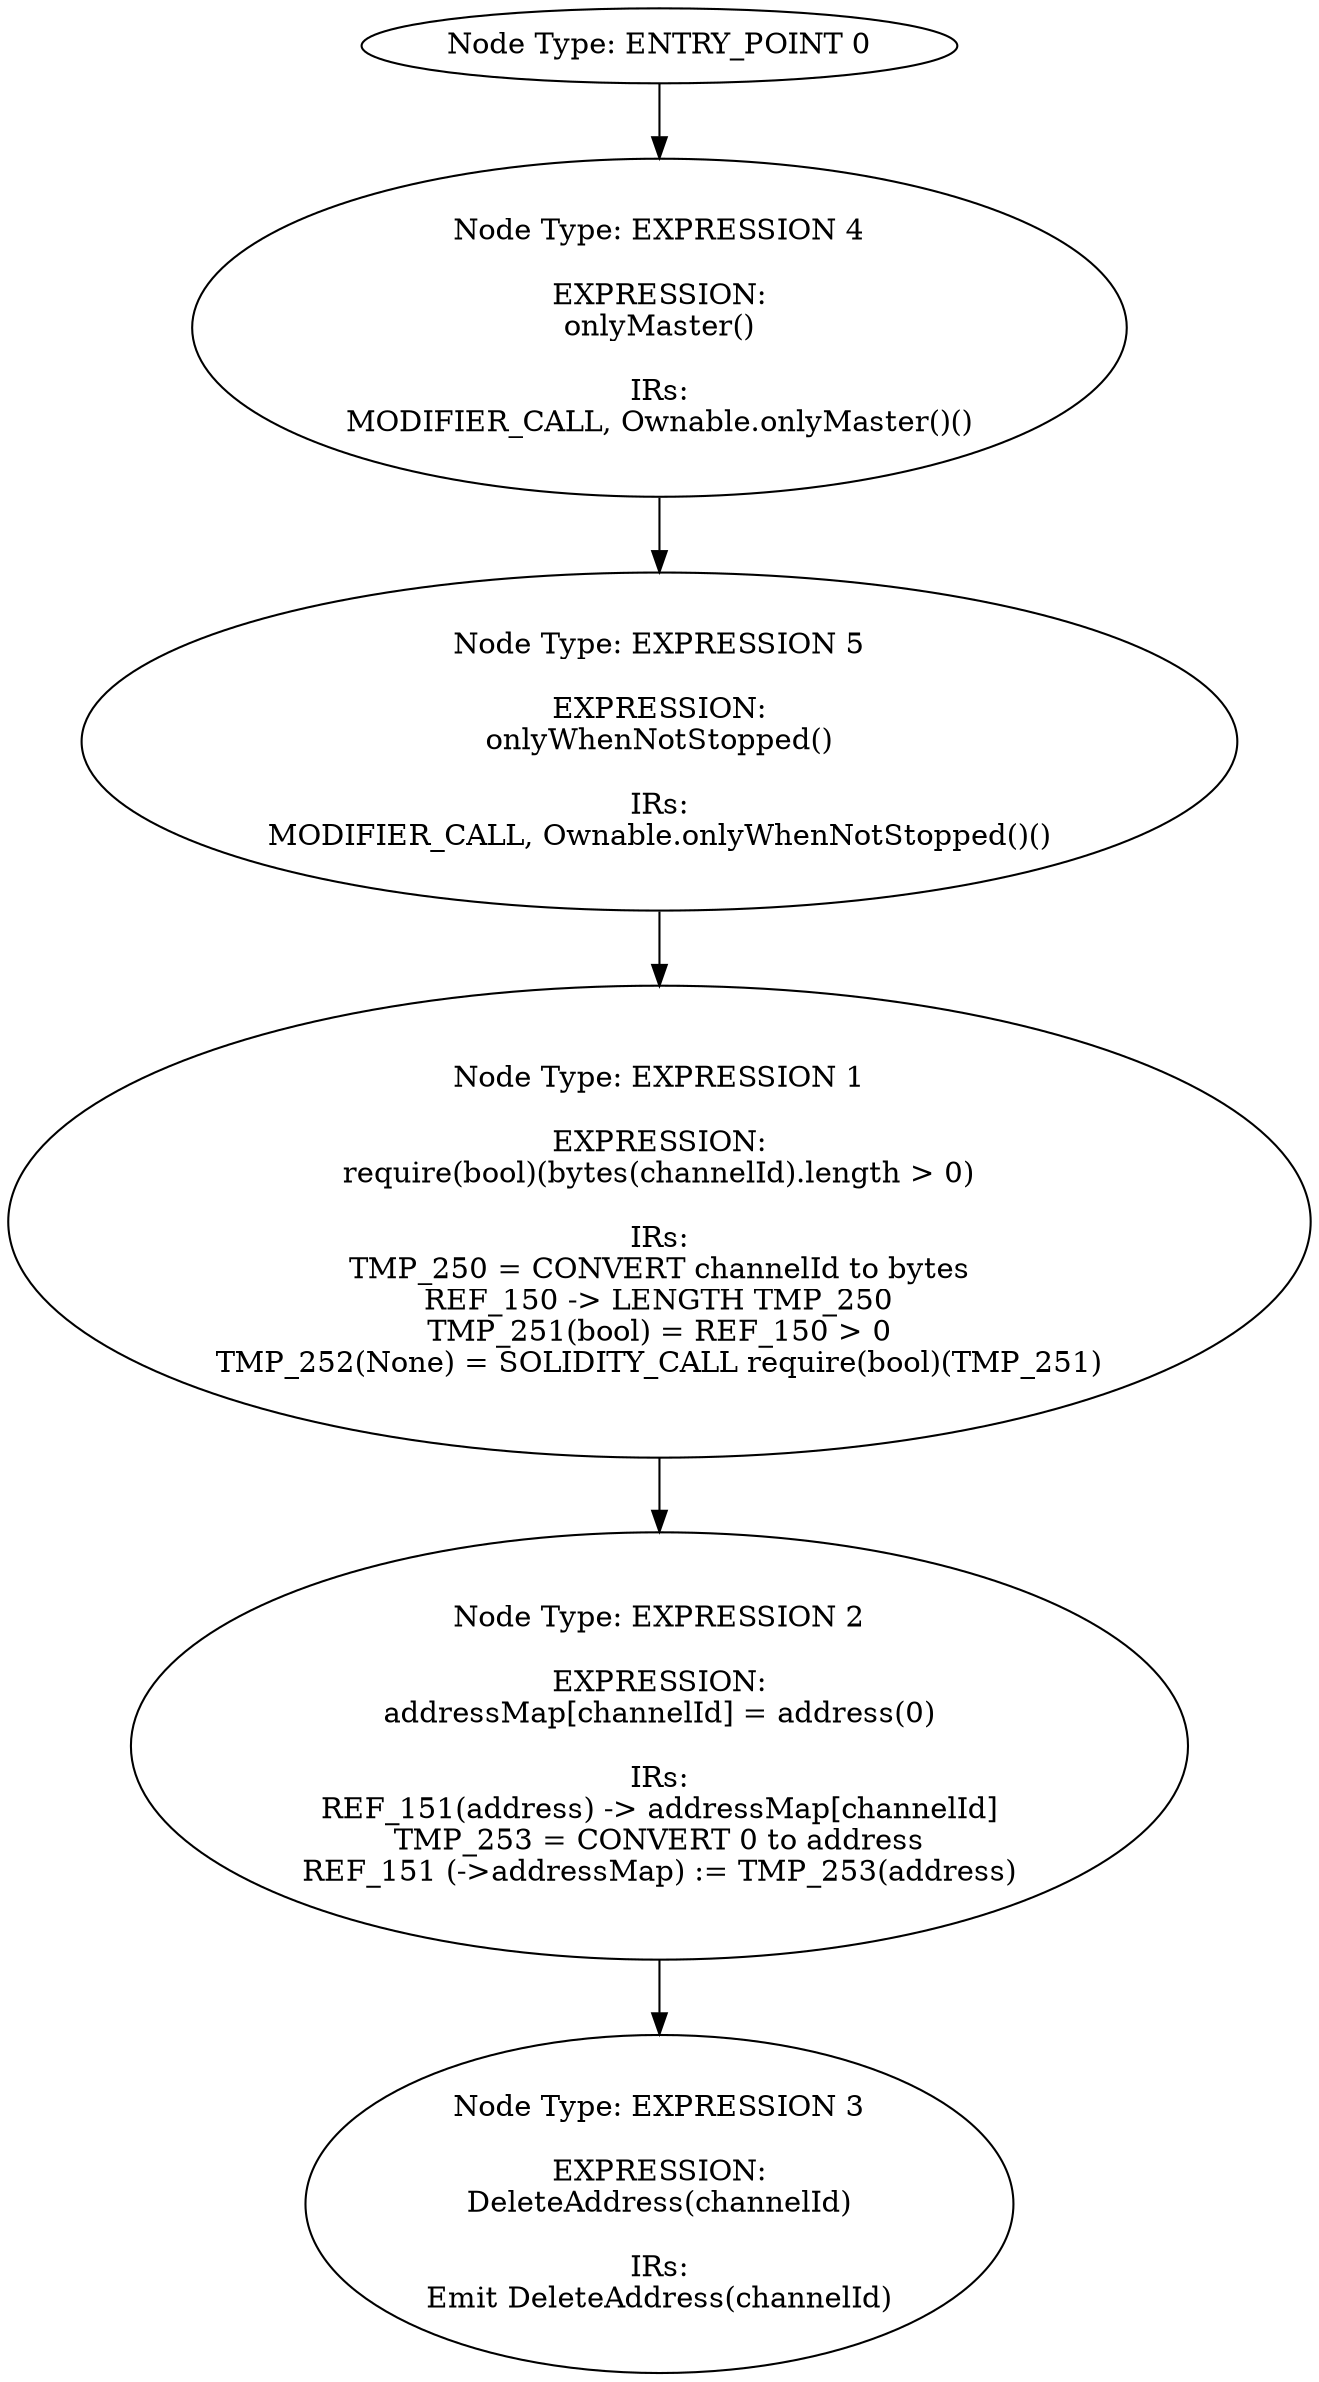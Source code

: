 digraph{
0[label="Node Type: ENTRY_POINT 0
"];
0->4;
1[label="Node Type: EXPRESSION 1

EXPRESSION:
require(bool)(bytes(channelId).length > 0)

IRs:
TMP_250 = CONVERT channelId to bytes
REF_150 -> LENGTH TMP_250
TMP_251(bool) = REF_150 > 0
TMP_252(None) = SOLIDITY_CALL require(bool)(TMP_251)"];
1->2;
2[label="Node Type: EXPRESSION 2

EXPRESSION:
addressMap[channelId] = address(0)

IRs:
REF_151(address) -> addressMap[channelId]
TMP_253 = CONVERT 0 to address
REF_151 (->addressMap) := TMP_253(address)"];
2->3;
3[label="Node Type: EXPRESSION 3

EXPRESSION:
DeleteAddress(channelId)

IRs:
Emit DeleteAddress(channelId)"];
4[label="Node Type: EXPRESSION 4

EXPRESSION:
onlyMaster()

IRs:
MODIFIER_CALL, Ownable.onlyMaster()()"];
4->5;
5[label="Node Type: EXPRESSION 5

EXPRESSION:
onlyWhenNotStopped()

IRs:
MODIFIER_CALL, Ownable.onlyWhenNotStopped()()"];
5->1;
}
